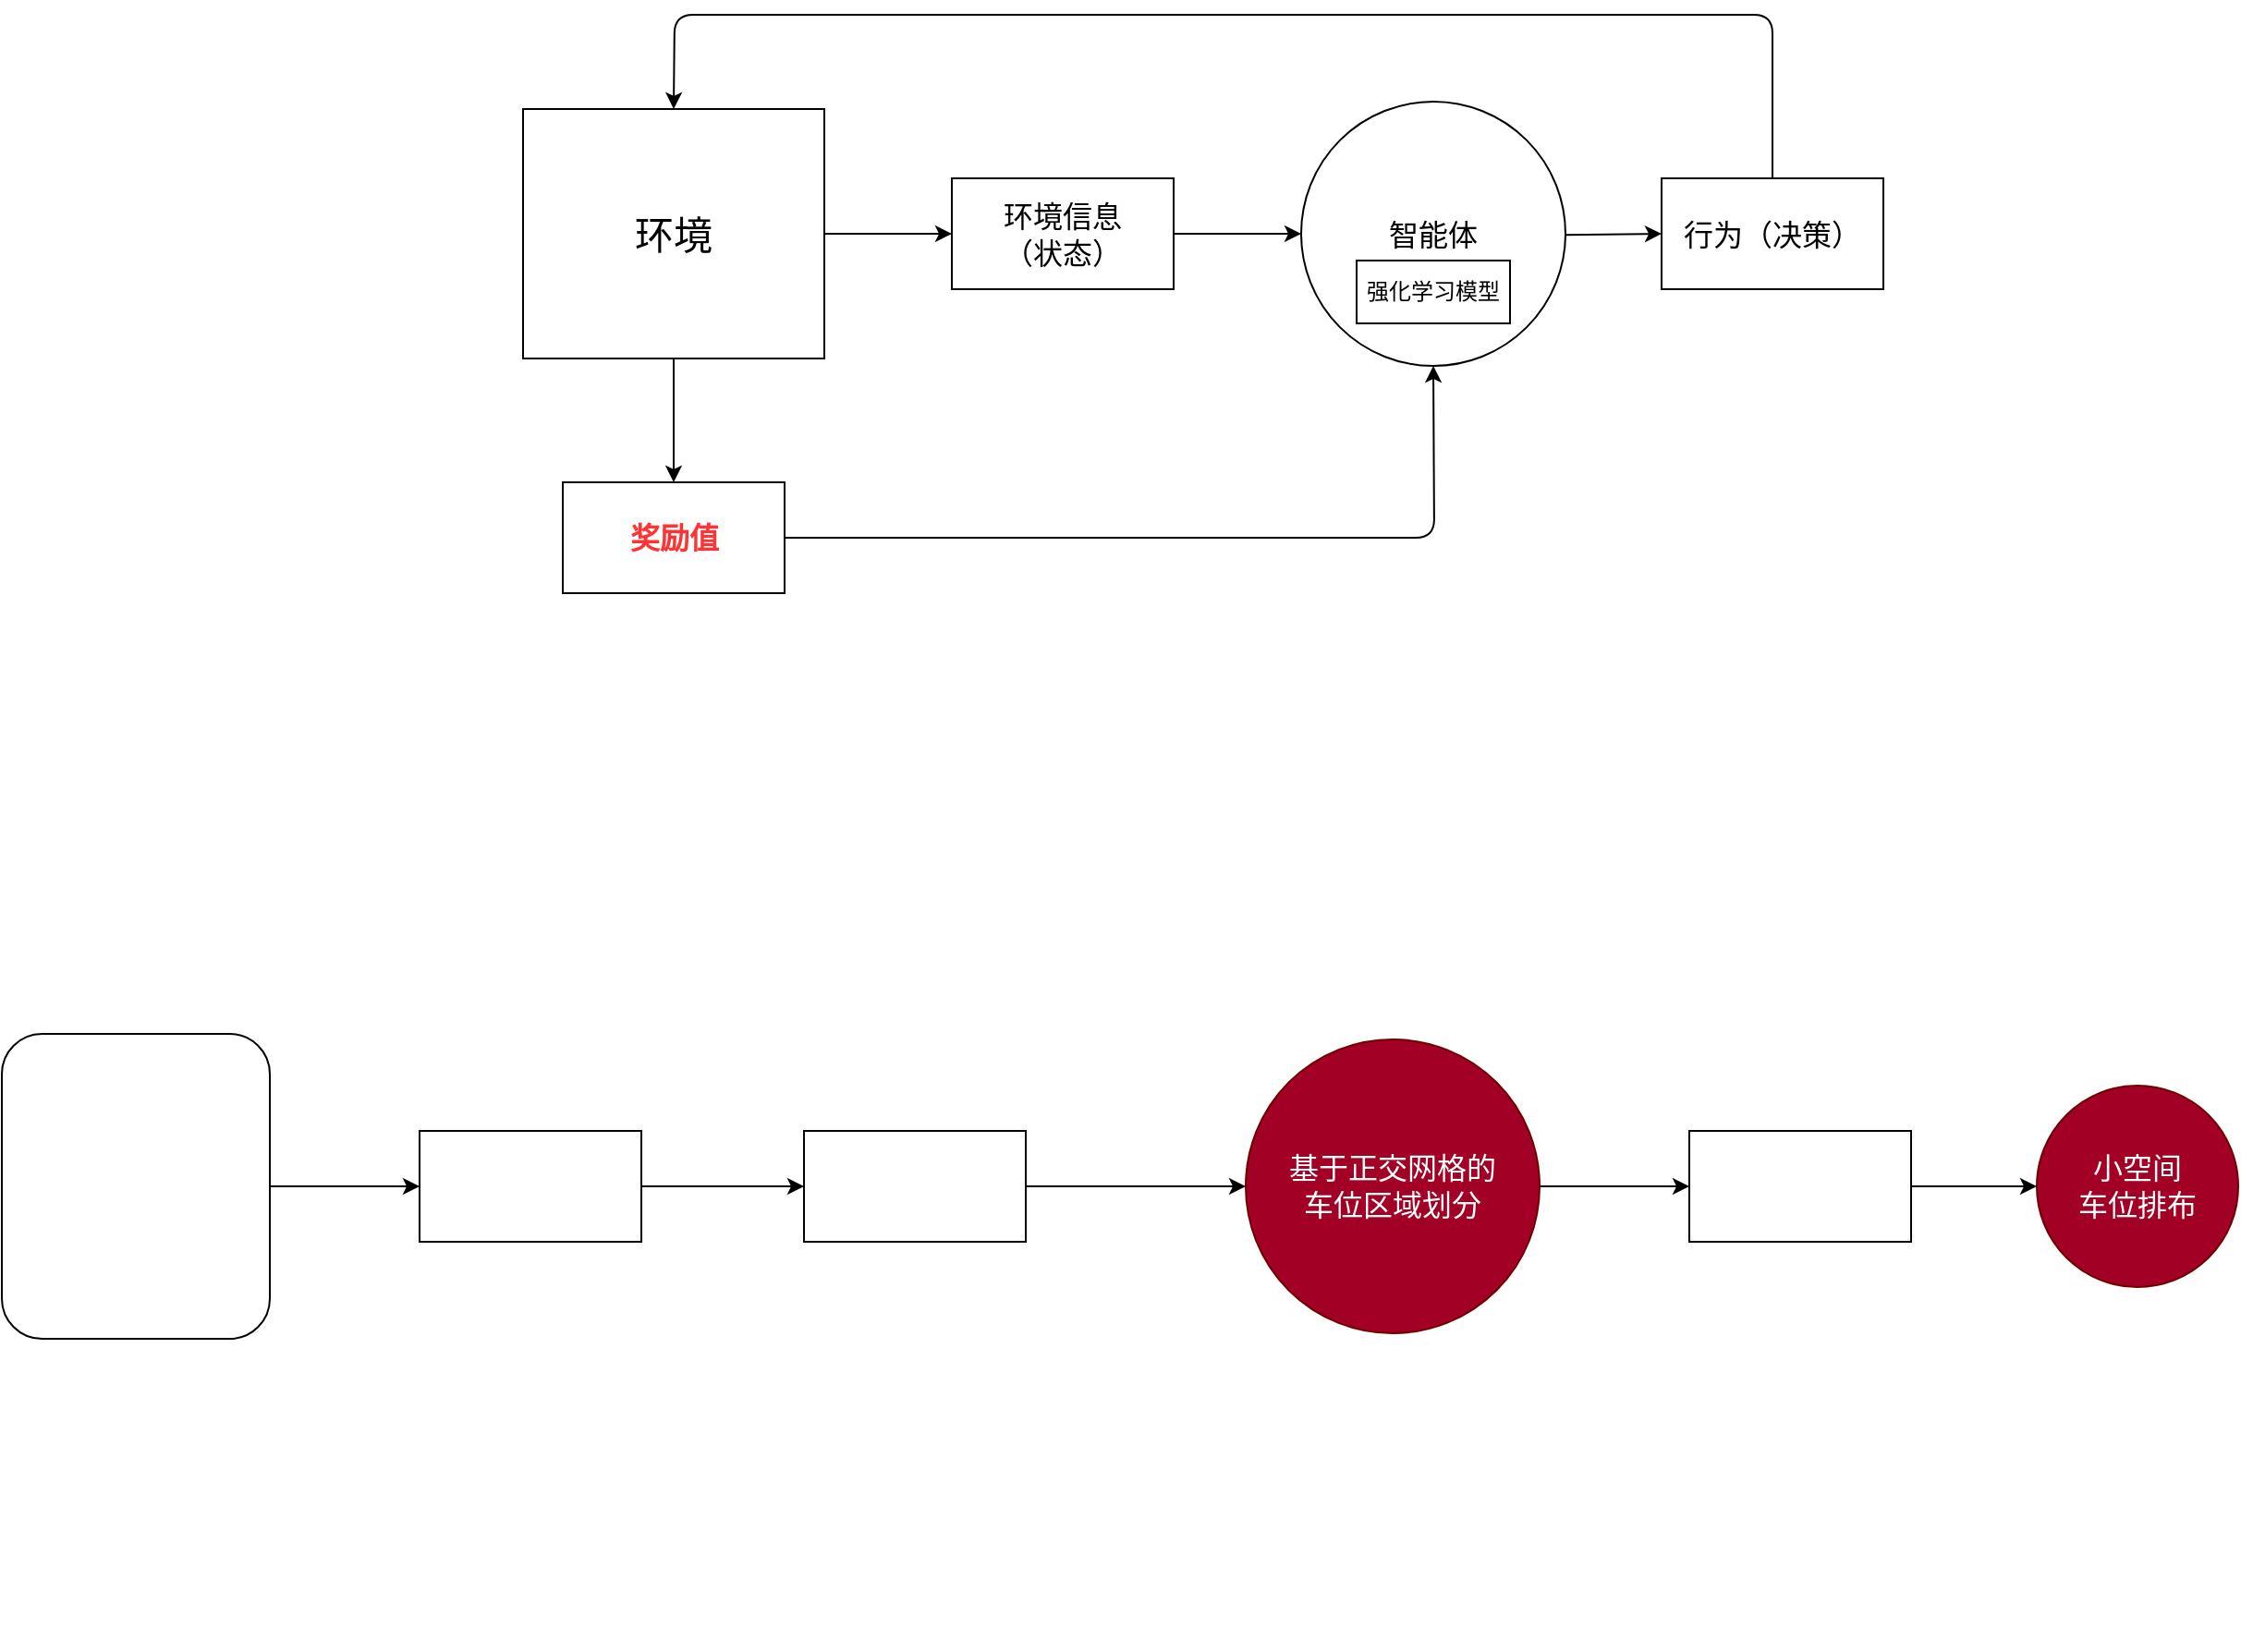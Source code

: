 <mxfile>
    <diagram id="t1cuCs9j5zB_prDnAczK" name="Page-1">
        <mxGraphModel dx="1783" dy="1161" grid="0" gridSize="10" guides="1" tooltips="1" connect="1" arrows="1" fold="1" page="1" pageScale="1" pageWidth="2339" pageHeight="3300" math="0" shadow="0">
            <root>
                <mxCell id="0"/>
                <mxCell id="1" parent="0"/>
                <mxCell id="4" style="edgeStyle=none;html=1;entryX=0;entryY=0.5;entryDx=0;entryDy=0;" edge="1" parent="1" source="2" target="3">
                    <mxGeometry relative="1" as="geometry"/>
                </mxCell>
                <mxCell id="13" style="edgeStyle=none;html=1;entryX=0.5;entryY=0;entryDx=0;entryDy=0;fontSize=16;" edge="1" parent="1" source="2" target="12">
                    <mxGeometry relative="1" as="geometry"/>
                </mxCell>
                <mxCell id="2" value="环境" style="whiteSpace=wrap;html=1;fontSize=21;" vertex="1" parent="1">
                    <mxGeometry x="378" y="347" width="163" height="135" as="geometry"/>
                </mxCell>
                <mxCell id="6" style="edgeStyle=none;html=1;entryX=0;entryY=0.5;entryDx=0;entryDy=0;" edge="1" parent="1" source="3" target="5">
                    <mxGeometry relative="1" as="geometry"/>
                </mxCell>
                <mxCell id="3" value="环境信息&lt;br&gt;（状态）" style="whiteSpace=wrap;html=1;fontSize=16;" vertex="1" parent="1">
                    <mxGeometry x="610" y="384.5" width="120" height="60" as="geometry"/>
                </mxCell>
                <mxCell id="8" value="" style="group" vertex="1" connectable="0" parent="1">
                    <mxGeometry x="799" y="343" width="143" height="143" as="geometry"/>
                </mxCell>
                <mxCell id="5" value="&lt;font style=&quot;font-size: 16px;&quot;&gt;智能体&lt;/font&gt;" style="ellipse;whiteSpace=wrap;html=1;" vertex="1" parent="8">
                    <mxGeometry width="143" height="143" as="geometry"/>
                </mxCell>
                <mxCell id="7" value="强化学习模型" style="whiteSpace=wrap;html=1;" vertex="1" parent="8">
                    <mxGeometry x="30" y="86" width="83" height="34" as="geometry"/>
                </mxCell>
                <mxCell id="11" style="edgeStyle=none;html=1;entryX=0.5;entryY=0;entryDx=0;entryDy=0;fontSize=16;" edge="1" parent="1" source="9" target="2">
                    <mxGeometry relative="1" as="geometry">
                        <Array as="points">
                            <mxPoint x="1054" y="296"/>
                            <mxPoint x="460" y="296"/>
                        </Array>
                    </mxGeometry>
                </mxCell>
                <mxCell id="9" value="行为（决策）" style="whiteSpace=wrap;html=1;fontSize=16;" vertex="1" parent="1">
                    <mxGeometry x="994" y="384.5" width="120" height="60" as="geometry"/>
                </mxCell>
                <mxCell id="10" style="edgeStyle=none;html=1;entryX=0;entryY=0.5;entryDx=0;entryDy=0;fontSize=16;" edge="1" parent="1" source="5" target="9">
                    <mxGeometry relative="1" as="geometry"/>
                </mxCell>
                <mxCell id="14" style="edgeStyle=none;html=1;entryX=0.5;entryY=1;entryDx=0;entryDy=0;fontSize=16;" edge="1" parent="1" source="12" target="5">
                    <mxGeometry relative="1" as="geometry">
                        <Array as="points">
                            <mxPoint x="871" y="579"/>
                        </Array>
                    </mxGeometry>
                </mxCell>
                <mxCell id="12" value="奖励值" style="whiteSpace=wrap;html=1;fontSize=16;fontStyle=1;fontColor=#FF3333;" vertex="1" parent="1">
                    <mxGeometry x="399.5" y="549" width="120" height="60" as="geometry"/>
                </mxCell>
                <mxCell id="29" style="edgeStyle=none;html=1;entryX=0;entryY=0.5;entryDx=0;entryDy=0;fontSize=16;fontColor=#FFFFFF;" edge="1" parent="1" source="16" target="28">
                    <mxGeometry relative="1" as="geometry"/>
                </mxCell>
                <mxCell id="16" value="可逆正交&lt;br&gt;网格转换" style="whiteSpace=wrap;html=1;fontSize=16;fontColor=#FFFFFF;" vertex="1" parent="1">
                    <mxGeometry x="530" y="900" width="120" height="60" as="geometry"/>
                </mxCell>
                <mxCell id="22" style="edgeStyle=none;html=1;entryX=0;entryY=0.5;entryDx=0;entryDy=0;fontSize=16;fontColor=#FFFFFF;" edge="1" parent="1" source="20" target="21">
                    <mxGeometry relative="1" as="geometry"/>
                </mxCell>
                <mxCell id="20" value="原始数据" style="rounded=1;whiteSpace=wrap;html=1;fontSize=16;fontColor=#FFFFFF;" vertex="1" parent="1">
                    <mxGeometry x="96" y="847.5" width="145" height="165" as="geometry"/>
                </mxCell>
                <mxCell id="23" style="edgeStyle=none;html=1;entryX=0;entryY=0.5;entryDx=0;entryDy=0;fontSize=16;fontColor=#FFFFFF;" edge="1" parent="1" source="21" target="16">
                    <mxGeometry relative="1" as="geometry"/>
                </mxCell>
                <mxCell id="21" value="标注交互" style="whiteSpace=wrap;html=1;fontSize=16;fontColor=#FFFFFF;" vertex="1" parent="1">
                    <mxGeometry x="322" y="900" width="120" height="60" as="geometry"/>
                </mxCell>
                <mxCell id="24" value="&lt;b&gt;人工操作：&lt;/b&gt;&lt;br&gt;&lt;div style=&quot;&quot;&gt;&lt;span style=&quot;background-color: initial;&quot;&gt;外轮廓&lt;/span&gt;&lt;/div&gt;内部空洞&lt;br&gt;剪力墙&lt;br&gt;出入口&lt;br&gt;&lt;br&gt;&lt;b&gt;自动识别：&lt;/b&gt;&lt;br&gt;柱网&lt;br&gt;柱间距&lt;br&gt;..." style="text;html=1;align=left;verticalAlign=middle;resizable=0;points=[];autosize=1;strokeColor=none;fillColor=none;fontSize=16;fontColor=#FFFFFF;" vertex="1" parent="1">
                    <mxGeometry x="344" y="977" width="98" height="204" as="geometry"/>
                </mxCell>
                <mxCell id="25" value="&lt;br&gt;需处理不规则柱网&lt;br&gt;&lt;br&gt;a：面积&lt;br&gt;s：状态（可达性、可通过性）" style="text;html=1;align=left;verticalAlign=middle;resizable=0;points=[];autosize=1;strokeColor=none;fillColor=none;fontSize=16;fontColor=#FFFFFF;" vertex="1" parent="1">
                    <mxGeometry x="519.5" y="951" width="234" height="108" as="geometry"/>
                </mxCell>
                <mxCell id="32" style="edgeStyle=none;html=1;entryX=0;entryY=0.5;entryDx=0;entryDy=0;fontSize=16;fontColor=#FFFFFF;" edge="1" parent="1" source="28" target="31">
                    <mxGeometry relative="1" as="geometry"/>
                </mxCell>
                <mxCell id="28" value="基于正交网格的&lt;br&gt;车位区域划分" style="ellipse;whiteSpace=wrap;html=1;fontSize=16;fontColor=#ffffff;fillColor=#a20025;strokeColor=#6F0000;" vertex="1" parent="1">
                    <mxGeometry x="769" y="850.5" width="159" height="159" as="geometry"/>
                </mxCell>
                <mxCell id="34" style="edgeStyle=none;html=1;fontSize=16;fontColor=#FFFFFF;" edge="1" parent="1" source="31" target="33">
                    <mxGeometry relative="1" as="geometry"/>
                </mxCell>
                <mxCell id="31" value="平面恢复" style="whiteSpace=wrap;html=1;fontSize=16;fontColor=#FFFFFF;" vertex="1" parent="1">
                    <mxGeometry x="1009" y="900" width="120" height="60" as="geometry"/>
                </mxCell>
                <mxCell id="33" value="小空间&lt;br&gt;车位排布" style="ellipse;whiteSpace=wrap;html=1;fontSize=16;fontColor=#ffffff;fillColor=#a20025;strokeColor=#6F0000;" vertex="1" parent="1">
                    <mxGeometry x="1197" y="875.5" width="109" height="109" as="geometry"/>
                </mxCell>
            </root>
        </mxGraphModel>
    </diagram>
</mxfile>